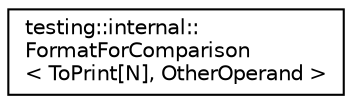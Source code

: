 digraph "Graphical Class Hierarchy"
{
 // INTERACTIVE_SVG=YES
 // LATEX_PDF_SIZE
  edge [fontname="Helvetica",fontsize="10",labelfontname="Helvetica",labelfontsize="10"];
  node [fontname="Helvetica",fontsize="10",shape=record];
  rankdir="LR";
  Node0 [label="testing::internal::\lFormatForComparison\l\< ToPrint[N], OtherOperand \>",height=0.2,width=0.4,color="black", fillcolor="white", style="filled",URL="$d5/d67/classtesting_1_1internal_1_1_format_for_comparison_3_01_to_print_0f_n_0e_00_01_other_operand_01_4.html",tooltip=" "];
}
